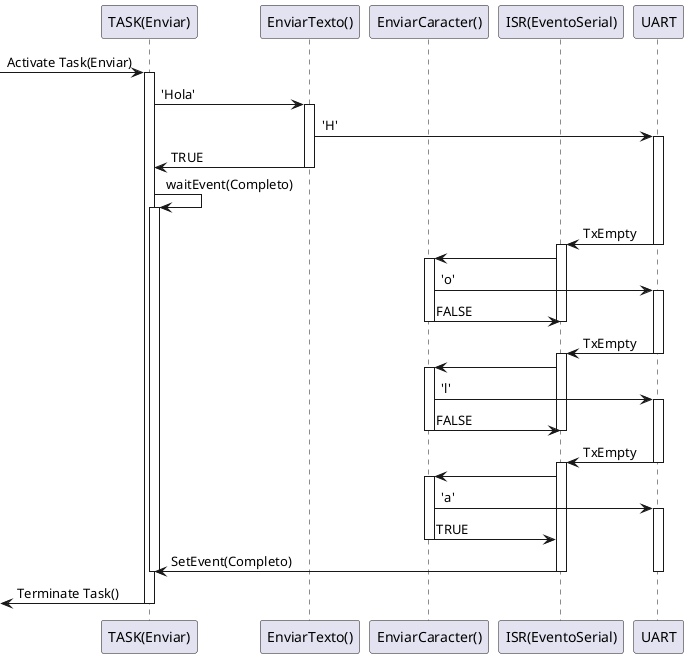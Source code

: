 @startuml
participant "TASK(Enviar)" as tarea
participant "EnviarTexto()" as enviar
participant "EnviarCaracter()" as caracter
participant "ISR(EventoSerial)" as servicio
participant "UART" as uart

->tarea: Activate Task(Enviar)
activate tarea
tarea -> enviar : 'Hola'
activate enviar
enviar->uart : 'H'
activate uart
enviar -> tarea : TRUE
deactivate enviar
tarea -> tarea : waitEvent(Completo)
activate tarea

uart->servicio :TxEmpty
deactivate uart
activate servicio
servicio -> caracter 
activate caracter
caracter -> uart :'o'
activate uart
caracter -> servicio : FALSE
deactivate caracter
deactivate servicio

uart->servicio :TxEmpty
deactivate uart
activate servicio
servicio -> caracter 
activate caracter
caracter -> uart :'l'
activate uart
caracter -> servicio : FALSE
deactivate caracter
deactivate servicio

uart->servicio :TxEmpty
deactivate uart
activate servicio
servicio -> caracter 
activate caracter
caracter -> uart :'a'
activate uart
caracter -> servicio : TRUE
deactivate caracter

servicio -> tarea : SetEvent(Completo)
deactivate servicio
deactivate uart
deactivate tarea
[<- tarea:Terminate Task()
deactivate tarea
@enduml
